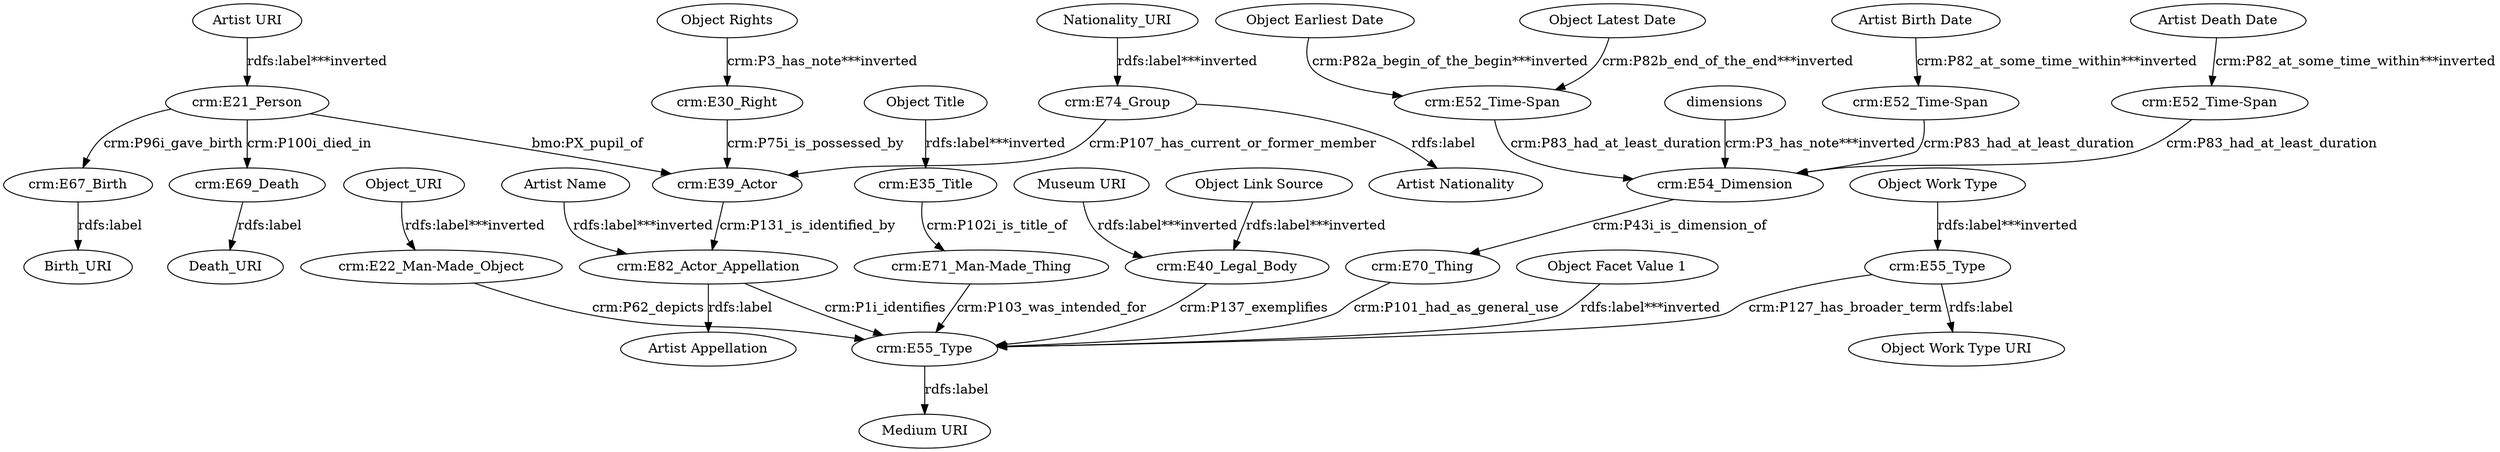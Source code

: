digraph {
  "Artist Birth Date" [type=attribute_name,label="Artist Birth Date"]
  "crm:E52_Time-Span1" [type=class_uri,label="crm:E52_Time-Span"]
  "Artist Death Date" [type=attribute_name,label="Artist Death Date"]
  "crm:E52_Time-Span2" [type=class_uri,label="crm:E52_Time-Span"]
  "Artist Name" [type=attribute_name,label="Artist Name"]
  "crm:E82_Actor_Appellation1" [type=class_uri,label="crm:E82_Actor_Appellation"]
  "Artist URI" [type=attribute_name,label="Artist URI"]
  "crm:E21_Person1" [type=class_uri,label="crm:E21_Person"]
  "Museum URI" [type=attribute_name,label="Museum URI"]
  "crm:E40_Legal_Body1" [type=class_uri,label="crm:E40_Legal_Body"]
  Nationality_URI [type=attribute_name,label=Nationality_URI]
  "crm:E74_Group1" [type=class_uri,label="crm:E74_Group"]
  "Object Earliest Date" [type=attribute_name,label="Object Earliest Date"]
  "crm:E52_Time-Span3" [type=class_uri,label="crm:E52_Time-Span"]
  "Object Facet Value 1" [type=attribute_name,label="Object Facet Value 1"]
  "crm:E55_Type2" [type=class_uri,label="crm:E55_Type"]
  "Object Latest Date" [type=attribute_name,label="Object Latest Date"]
  "Object Link Source" [type=attribute_name,label="Object Link Source"]
  "Object Rights" [type=attribute_name,label="Object Rights"]
  "crm:E30_Right1" [type=class_uri,label="crm:E30_Right"]
  "Object Title" [type=attribute_name,label="Object Title"]
  "crm:E35_Title1" [type=class_uri,label="crm:E35_Title"]
  "Object Work Type" [type=attribute_name,label="Object Work Type"]
  "crm:E55_Type1" [type=class_uri,label="crm:E55_Type"]
  Object_URI [type=attribute_name,label=Object_URI]
  "crm:E22_Man-Made_Object1" [type=class_uri,label="crm:E22_Man-Made_Object"]
  "crm:E39_Actor" [type=class_uri,label="crm:E39_Actor"]
  "crm:E67_Birth1" [type=class_uri,label="crm:E67_Birth"]
  "crm:E69_Death1" [type=class_uri,label="crm:E69_Death"]
  "crm:E71_Man-Made_Thing" [type=class_uri,label="crm:E71_Man-Made_Thing"]
  "crm:E54_Dimension1" [type=class_uri,label="crm:E54_Dimension"]
  "crm:E70_Thing" [type=class_uri,label="crm:E70_Thing"]
  "Object Work Type URI" [type=attribute_name,label="Object Work Type URI"]
  "Medium URI" [type=attribute_name,label="Medium URI"]
  Birth_URI [type=attribute_name,label=Birth_URI]
  Death_URI [type=attribute_name,label=Death_URI]
  "Artist Nationality" [type=attribute_name,label="Artist Nationality"]
  "Artist Appellation" [type=attribute_name,label="Artist Appellation"]
  dimensions [type=attribute_name,label=dimensions]
  "Artist Birth Date" -> "crm:E52_Time-Span1" [type=st_property_uri,label="crm:P82_at_some_time_within***inverted",weight=1]
  "Artist Death Date" -> "crm:E52_Time-Span2" [type=st_property_uri,label="crm:P82_at_some_time_within***inverted",weight=1]
  "Artist Name" -> "crm:E82_Actor_Appellation1" [type=st_property_uri,label="rdfs:label***inverted",weight=1]
  "Artist URI" -> "crm:E21_Person1" [type=st_property_uri,label="rdfs:label***inverted",weight=1]
  "Museum URI" -> "crm:E40_Legal_Body1" [type=st_property_uri,label="rdfs:label***inverted",weight=1]
  Nationality_URI -> "crm:E74_Group1" [type=st_property_uri,label="rdfs:label***inverted",weight=1]
  "Object Earliest Date" -> "crm:E52_Time-Span3" [type=st_property_uri,label="crm:P82a_begin_of_the_begin***inverted",weight=1]
  "Object Facet Value 1" -> "crm:E55_Type2" [type=st_property_uri,label="rdfs:label***inverted",weight=1]
  "Object Latest Date" -> "crm:E52_Time-Span3" [type=st_property_uri,label="crm:P82b_end_of_the_end***inverted",weight=1]
  "Object Link Source" -> "crm:E40_Legal_Body1" [type=st_property_uri,label="rdfs:label***inverted",weight=1]
  "Object Rights" -> "crm:E30_Right1" [type=st_property_uri,label="crm:P3_has_note***inverted",weight=1]
  "Object Title" -> "crm:E35_Title1" [type=st_property_uri,label="rdfs:label***inverted",weight=1]
  "Object Work Type" -> "crm:E55_Type1" [type=st_property_uri,label="rdfs:label***inverted",weight=1]
  Object_URI -> "crm:E22_Man-Made_Object1" [type=st_property_uri,label="rdfs:label***inverted",weight=1]
  "crm:E21_Person1" -> "crm:E39_Actor" [label="bmo:PX_pupil_of",type=direct_property_uri,weight=1]
  "crm:E21_Person1" -> "crm:E67_Birth1" [label="crm:P96i_gave_birth",type=direct_property_uri,weight=1]
  "crm:E21_Person1" -> "crm:E69_Death1" [label="crm:P100i_died_in",type=direct_property_uri,weight=1]
  "crm:E22_Man-Made_Object1" -> "crm:E55_Type2" [label="crm:P62_depicts",type=inherited,weight=4]
  "crm:E30_Right1" -> "crm:E39_Actor" [label="crm:P75i_is_possessed_by",type=direct_property_uri,weight=1]
  "crm:E35_Title1" -> "crm:E71_Man-Made_Thing" [label="crm:P102i_is_title_of",type=direct_property_uri,weight=1]
  "crm:E39_Actor" -> "crm:E82_Actor_Appellation1" [label="crm:P131_is_identified_by",type=direct_property_uri,weight=1]
  "crm:E40_Legal_Body1" -> "crm:E55_Type2" [label="crm:P137_exemplifies",type=inherited,weight=4]
  "crm:E52_Time-Span1" -> "crm:E54_Dimension1" [label="crm:P83_had_at_least_duration",type=direct_property_uri,weight=1]
  "crm:E52_Time-Span2" -> "crm:E54_Dimension1" [label="crm:P83_had_at_least_duration",type=direct_property_uri,weight=1]
  "crm:E52_Time-Span3" -> "crm:E54_Dimension1" [label="crm:P83_had_at_least_duration",type=direct_property_uri,weight=1]
  "crm:E54_Dimension1" -> "crm:E70_Thing" [label="crm:P43i_is_dimension_of",type=direct_property_uri,weight=1]
  "crm:E55_Type1" -> "Object Work Type URI" [label="rdfs:label",type=st_property_uri]
  "crm:E55_Type1" -> "crm:E55_Type2" [label="crm:P127_has_broader_term",type=direct_property_uri,weight=1]
  "crm:E55_Type2" -> "Medium URI" [label="rdfs:label",type=st_property_uri]
  "crm:E67_Birth1" -> Birth_URI [label="rdfs:label",type=st_property_uri]
  "crm:E69_Death1" -> Death_URI [label="rdfs:label",type=st_property_uri]
  "crm:E70_Thing" -> "crm:E55_Type2" [label="crm:P101_had_as_general_use",type=direct_property_uri,weight=1]
  "crm:E71_Man-Made_Thing" -> "crm:E55_Type2" [label="crm:P103_was_intended_for",type=direct_property_uri,weight=1]
  "crm:E74_Group1" -> "Artist Nationality" [label="rdfs:label",type=st_property_uri]
  "crm:E74_Group1" -> "crm:E39_Actor" [label="crm:P107_has_current_or_former_member",type=direct_property_uri,weight=1]
  "crm:E82_Actor_Appellation1" -> "Artist Appellation" [label="rdfs:label",type=st_property_uri]
  "crm:E82_Actor_Appellation1" -> "crm:E55_Type2" [label="crm:P1i_identifies",type=inherited,weight=4]
  dimensions -> "crm:E54_Dimension1" [type=st_property_uri,label="crm:P3_has_note***inverted",weight=1]
}
